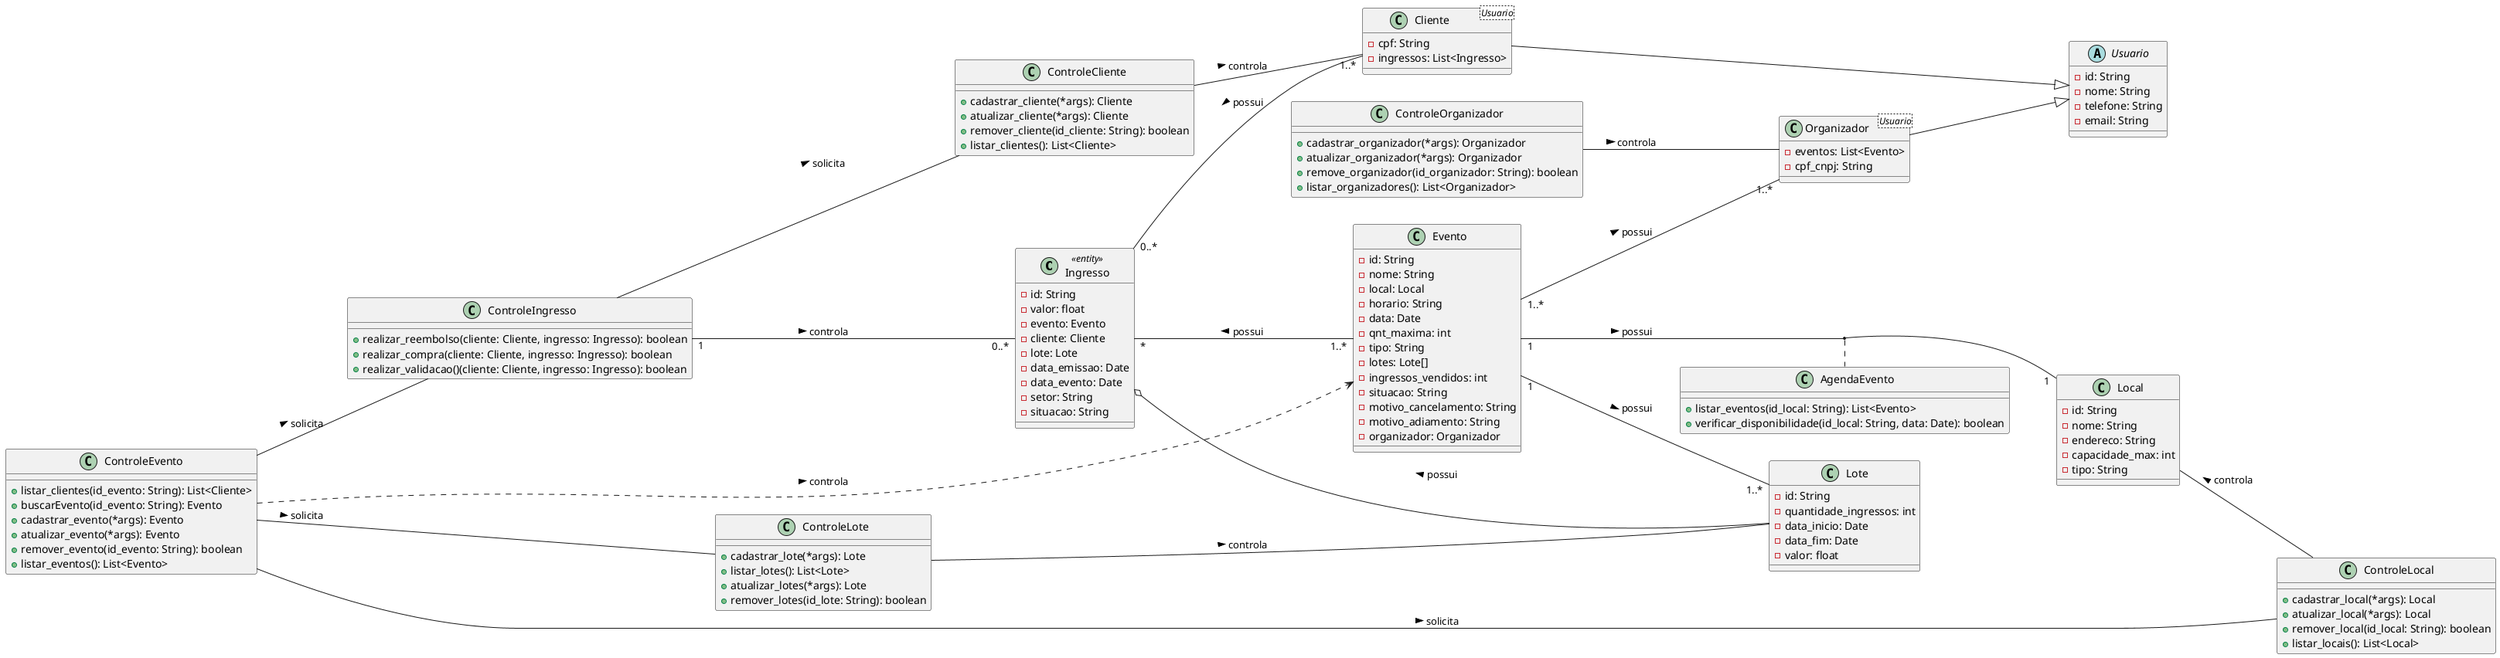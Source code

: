 @startuml
left to right direction

class Ingresso <<entity>>{
    -id: String
    -valor: float
    -evento: Evento
    -cliente: Cliente
    -lote: Lote
    -data_emissao: Date
    -data_evento: Date
    -setor: String
    -situacao: String
}


class ControleIngresso{
    +realizar_reembolso(cliente: Cliente, ingresso: Ingresso): boolean
    +realizar_compra(cliente: Cliente, ingresso: Ingresso): boolean
    +realizar_validacao()(cliente: Cliente, ingresso: Ingresso): boolean
}

class Evento{
    -id: String
    -nome: String
    -local: Local
    -horario: String
    -data: Date
    -qnt_maxima: int
    -tipo: String
    -lotes: Lote[]
    -ingressos_vendidos: int
    -situacao: String
    -motivo_cancelamento: String
    -motivo_adiamento: String
    -organizador: Organizador
    
}

class AgendaEvento{
    +listar_eventos(id_local: String): List<Evento>
    +verificar_disponibilidade(id_local: String, data: Date): boolean
}

class ControleEvento{
    +listar_clientes(id_evento: String): List<Cliente>
    +buscarEvento(id_evento: String): Evento
    +cadastrar_evento(*args): Evento
    +atualizar_evento(*args): Evento
    +remover_evento(id_evento: String): boolean
    +listar_eventos(): List<Evento>
}

abstract class Usuario{
    -id: String
    -nome: String
    -telefone: String
    -email: String
}
class Cliente<Usuario>{
    -cpf: String
    -ingressos: List<Ingresso>
}

class ControleCliente{
    +cadastrar_cliente(*args): Cliente
    +atualizar_cliente(*args): Cliente
    +remover_cliente(id_cliente: String): boolean
    +listar_clientes(): List<Cliente>
}

class Organizador<Usuario>{
    -eventos: List<Evento>
    -cpf_cnpj: String
}

class ControleOrganizador{
    +cadastrar_organizador(*args): Organizador
    +atualizar_organizador(*args): Organizador
    +remove_organizador(id_organizador: String): boolean
    +listar_organizadores(): List<Organizador>
}

class Lote{
    -id: String
    -quantidade_ingressos: int
    -data_inicio: Date
    -data_fim: Date
    -valor: float
}

class ControleLote{
    +cadastrar_lote(*args): Lote
    +listar_lotes(): List<Lote>
    +atualizar_lotes(*args): Lote 
    +remover_lotes(id_lote: String): boolean
}

class Local{
    -id: String
    -nome: String
    -endereco: String
    -capacidade_max: int
    -tipo: String
}

class ControleLocal{
    +cadastrar_local(*args): Local
    +atualizar_local(*args): Local
    +remover_local(id_local: String): boolean
    +listar_locais(): List<Local>
}

Ingresso "0..*"--"1..*" Cliente: < possui
Ingresso o-- Lote: < possui
Ingresso "*"--"1..*" Evento: < possui

Evento "1"--"1" Local: possui >
(Evento, Local) .. AgendaEvento
Evento "1"--"1..*" Lote: possui >
Evento "1..*"--"1..*" Organizador: possui >

ControleIngresso "1"--"0..*" Ingresso: controla >

ControleCliente -- Cliente: controla >

ControleLote -- Lote: controla >

ControleEvento ..> Evento: controla >


ControleLocal -up- Local: controla >

ControleOrganizador -- Organizador: controla >

Cliente --|> Usuario
Organizador --|> Usuario

ControleEvento -- ControleIngresso: solicita >
ControleIngresso -- ControleCliente: solicita >

ControleEvento -- ControleLocal: solicita >
ControleEvento -- ControleLote: solicita >



@enduml